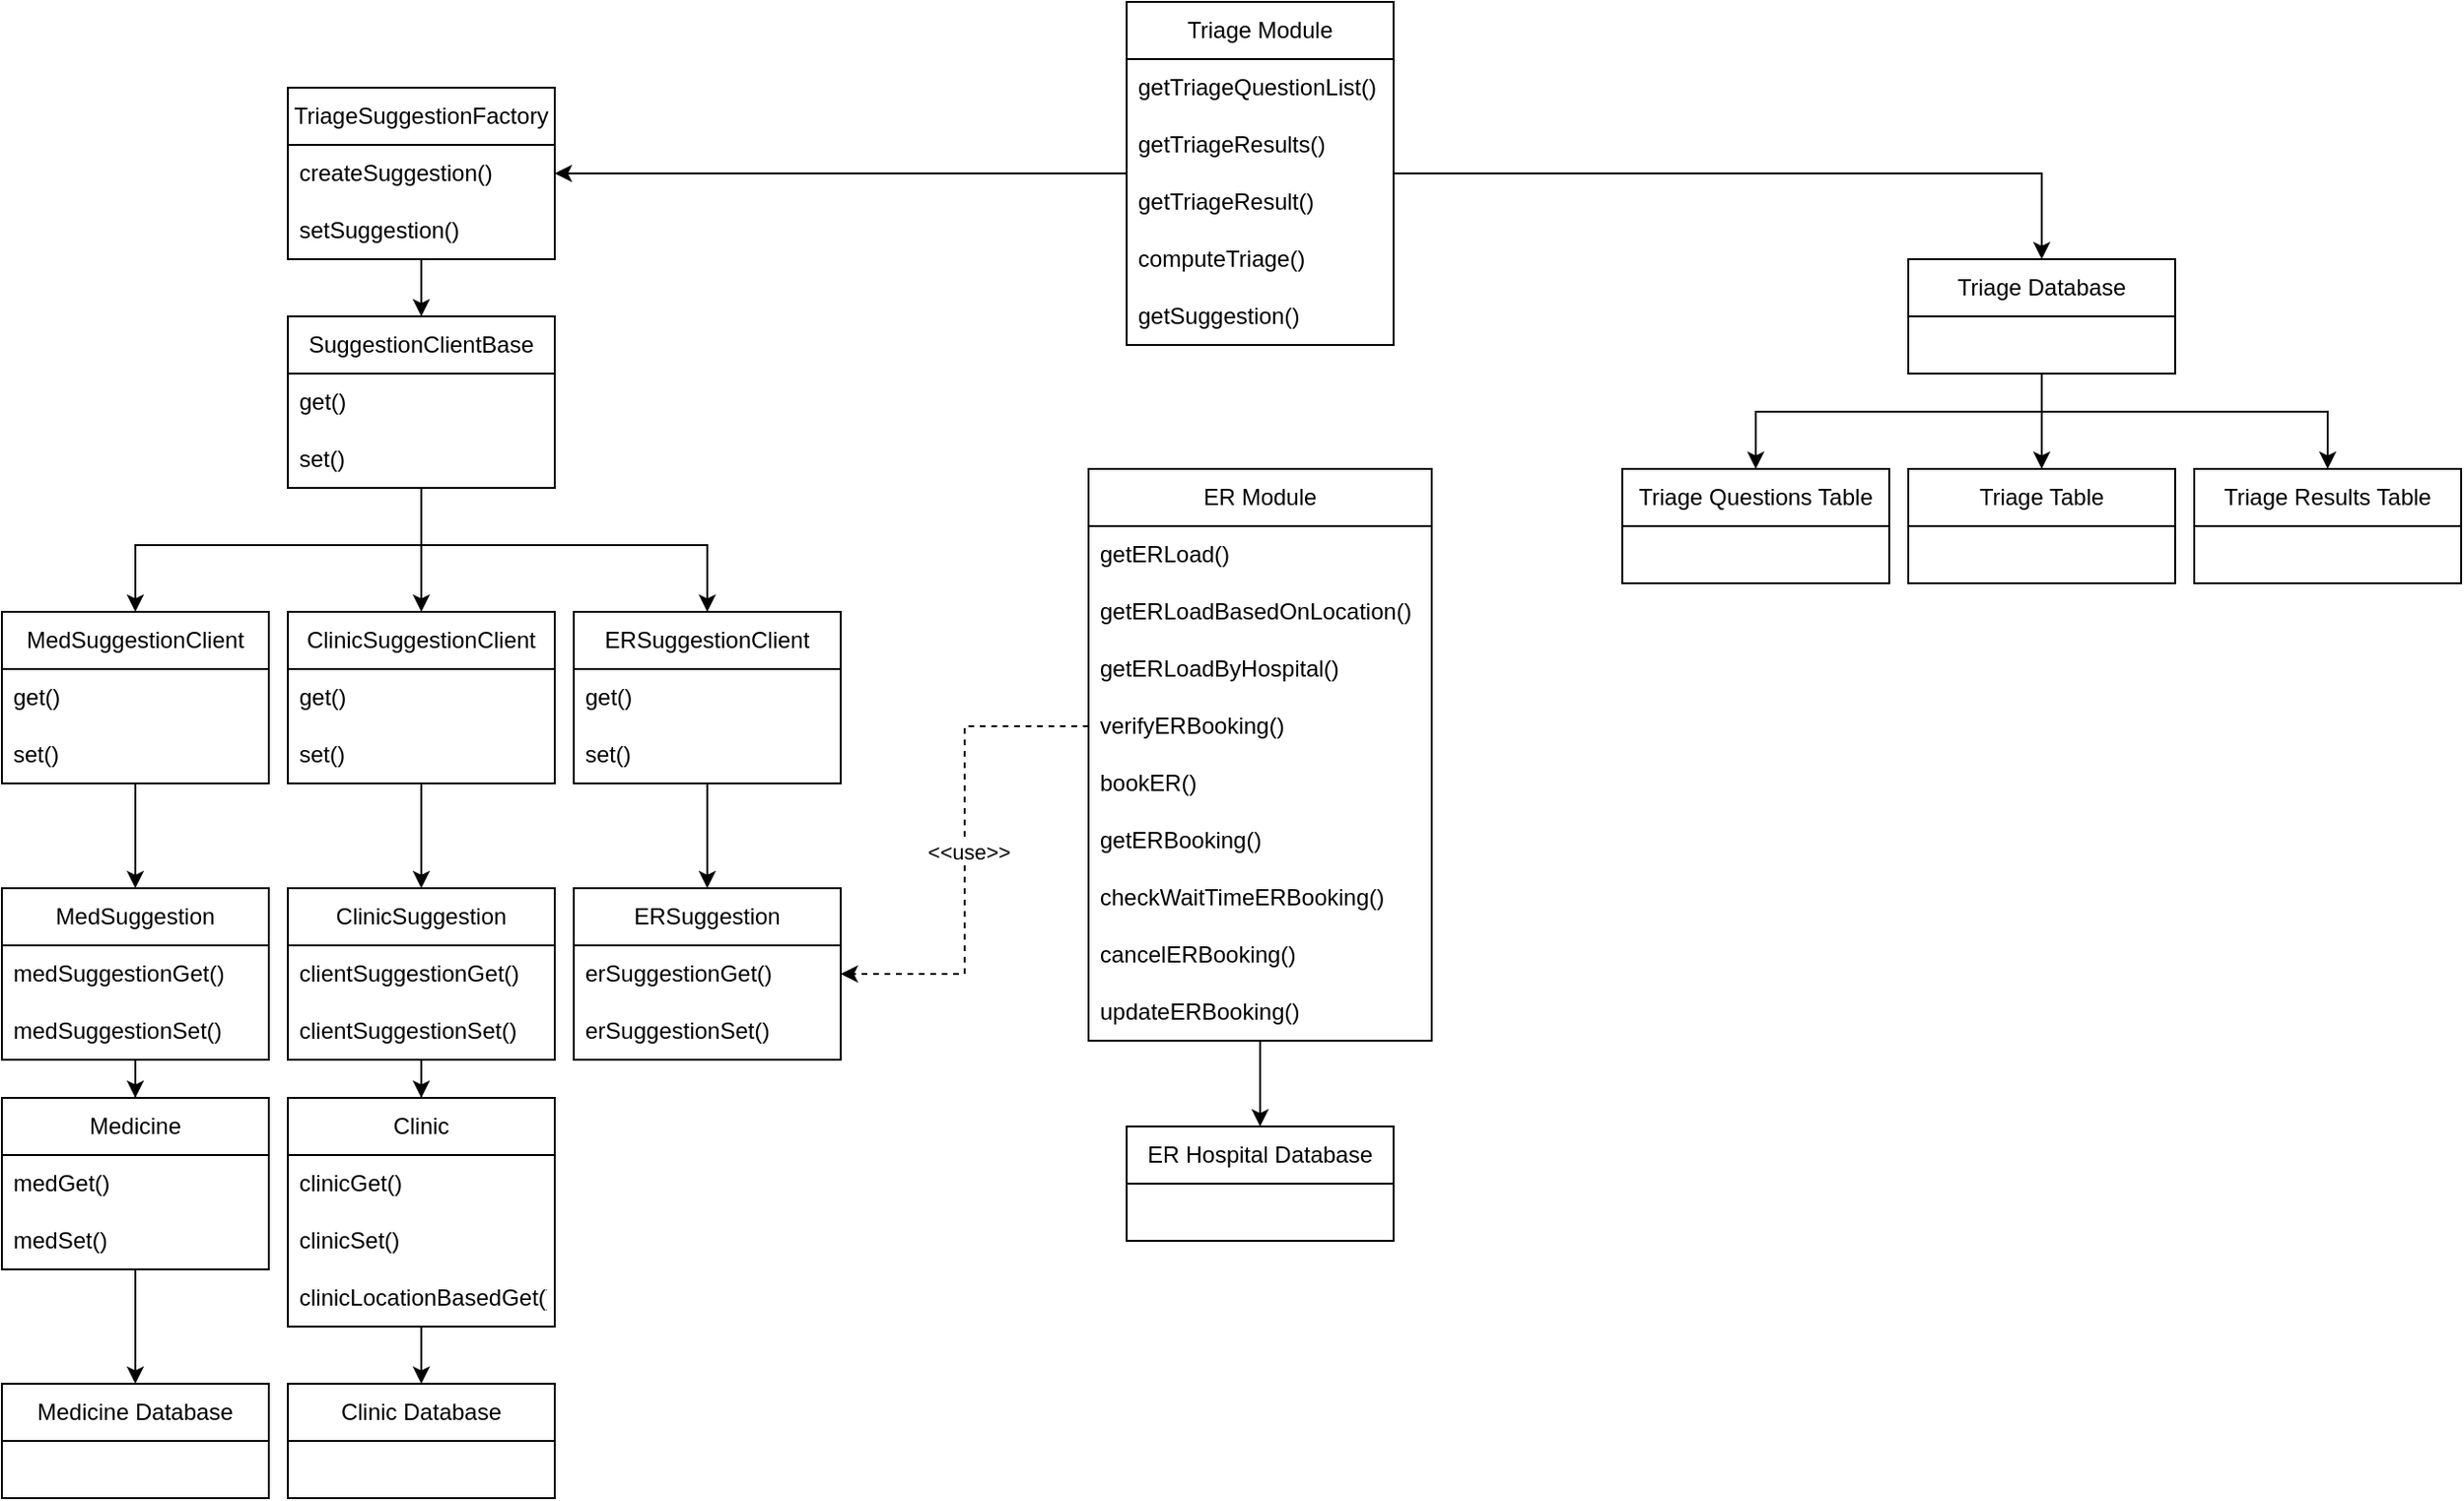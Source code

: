 <mxfile version="22.1.9" type="github">
  <diagram name="Page-1" id="mr20K2kkPDl44Yf7BdQM">
    <mxGraphModel dx="2864" dy="929" grid="1" gridSize="10" guides="1" tooltips="1" connect="1" arrows="1" fold="1" page="1" pageScale="1" pageWidth="1100" pageHeight="850" math="0" shadow="0">
      <root>
        <mxCell id="0" />
        <mxCell id="1" parent="0" />
        <mxCell id="tCrsG_ChpYDCdML7QsKq-96" style="edgeStyle=orthogonalEdgeStyle;rounded=0;orthogonalLoop=1;jettySize=auto;html=1;entryX=0.5;entryY=0;entryDx=0;entryDy=0;" edge="1" parent="1" source="tCrsG_ChpYDCdML7QsKq-1" target="tCrsG_ChpYDCdML7QsKq-75">
          <mxGeometry relative="1" as="geometry" />
        </mxCell>
        <mxCell id="tCrsG_ChpYDCdML7QsKq-97" style="edgeStyle=orthogonalEdgeStyle;rounded=0;orthogonalLoop=1;jettySize=auto;html=1;entryX=1;entryY=0.5;entryDx=0;entryDy=0;" edge="1" parent="1" source="tCrsG_ChpYDCdML7QsKq-1" target="tCrsG_ChpYDCdML7QsKq-8">
          <mxGeometry relative="1" as="geometry" />
        </mxCell>
        <mxCell id="tCrsG_ChpYDCdML7QsKq-1" value="Triage Module" style="swimlane;fontStyle=0;childLayout=stackLayout;horizontal=1;startSize=30;horizontalStack=0;resizeParent=1;resizeParentMax=0;resizeLast=0;collapsible=1;marginBottom=0;whiteSpace=wrap;html=1;" vertex="1" parent="1">
          <mxGeometry x="240" y="535" width="140" height="180" as="geometry">
            <mxRectangle x="340" y="170" width="120" height="30" as="alternateBounds" />
          </mxGeometry>
        </mxCell>
        <mxCell id="tCrsG_ChpYDCdML7QsKq-2" value="getTriageQuestionList()" style="text;strokeColor=none;fillColor=none;align=left;verticalAlign=middle;spacingLeft=4;spacingRight=4;overflow=hidden;points=[[0,0.5],[1,0.5]];portConstraint=eastwest;rotatable=0;whiteSpace=wrap;html=1;" vertex="1" parent="tCrsG_ChpYDCdML7QsKq-1">
          <mxGeometry y="30" width="140" height="30" as="geometry" />
        </mxCell>
        <mxCell id="tCrsG_ChpYDCdML7QsKq-3" value="&lt;div&gt;getTriageResults()&lt;/div&gt;" style="text;strokeColor=none;fillColor=none;align=left;verticalAlign=middle;spacingLeft=4;spacingRight=4;overflow=hidden;points=[[0,0.5],[1,0.5]];portConstraint=eastwest;rotatable=0;whiteSpace=wrap;html=1;" vertex="1" parent="tCrsG_ChpYDCdML7QsKq-1">
          <mxGeometry y="60" width="140" height="30" as="geometry" />
        </mxCell>
        <mxCell id="tCrsG_ChpYDCdML7QsKq-4" value="getTriageResult()" style="text;strokeColor=none;fillColor=none;align=left;verticalAlign=middle;spacingLeft=4;spacingRight=4;overflow=hidden;points=[[0,0.5],[1,0.5]];portConstraint=eastwest;rotatable=0;whiteSpace=wrap;html=1;" vertex="1" parent="tCrsG_ChpYDCdML7QsKq-1">
          <mxGeometry y="90" width="140" height="30" as="geometry" />
        </mxCell>
        <mxCell id="tCrsG_ChpYDCdML7QsKq-5" value="computeTriage()" style="text;strokeColor=none;fillColor=none;align=left;verticalAlign=middle;spacingLeft=4;spacingRight=4;overflow=hidden;points=[[0,0.5],[1,0.5]];portConstraint=eastwest;rotatable=0;whiteSpace=wrap;html=1;" vertex="1" parent="tCrsG_ChpYDCdML7QsKq-1">
          <mxGeometry y="120" width="140" height="30" as="geometry" />
        </mxCell>
        <mxCell id="tCrsG_ChpYDCdML7QsKq-6" value="getSuggestion()" style="text;strokeColor=none;fillColor=none;align=left;verticalAlign=middle;spacingLeft=4;spacingRight=4;overflow=hidden;points=[[0,0.5],[1,0.5]];portConstraint=eastwest;rotatable=0;whiteSpace=wrap;html=1;" vertex="1" parent="tCrsG_ChpYDCdML7QsKq-1">
          <mxGeometry y="150" width="140" height="30" as="geometry" />
        </mxCell>
        <mxCell id="tCrsG_ChpYDCdML7QsKq-42" style="edgeStyle=orthogonalEdgeStyle;rounded=0;orthogonalLoop=1;jettySize=auto;html=1;entryX=0.5;entryY=0;entryDx=0;entryDy=0;" edge="1" parent="1" source="tCrsG_ChpYDCdML7QsKq-7" target="tCrsG_ChpYDCdML7QsKq-27">
          <mxGeometry relative="1" as="geometry" />
        </mxCell>
        <mxCell id="tCrsG_ChpYDCdML7QsKq-7" value="TriageSuggestionFactory" style="swimlane;fontStyle=0;childLayout=stackLayout;horizontal=1;startSize=30;horizontalStack=0;resizeParent=1;resizeParentMax=0;resizeLast=0;collapsible=1;marginBottom=0;whiteSpace=wrap;html=1;" vertex="1" parent="1">
          <mxGeometry x="-200" y="580" width="140" height="90" as="geometry" />
        </mxCell>
        <mxCell id="tCrsG_ChpYDCdML7QsKq-8" value="createSuggestion()" style="text;strokeColor=none;fillColor=none;align=left;verticalAlign=middle;spacingLeft=4;spacingRight=4;overflow=hidden;points=[[0,0.5],[1,0.5]];portConstraint=eastwest;rotatable=0;whiteSpace=wrap;html=1;" vertex="1" parent="tCrsG_ChpYDCdML7QsKq-7">
          <mxGeometry y="30" width="140" height="30" as="geometry" />
        </mxCell>
        <mxCell id="tCrsG_ChpYDCdML7QsKq-10" value="setSuggestion()" style="text;strokeColor=none;fillColor=none;align=left;verticalAlign=middle;spacingLeft=4;spacingRight=4;overflow=hidden;points=[[0,0.5],[1,0.5]];portConstraint=eastwest;rotatable=0;whiteSpace=wrap;html=1;" vertex="1" parent="tCrsG_ChpYDCdML7QsKq-7">
          <mxGeometry y="60" width="140" height="30" as="geometry" />
        </mxCell>
        <mxCell id="tCrsG_ChpYDCdML7QsKq-39" style="edgeStyle=orthogonalEdgeStyle;rounded=0;orthogonalLoop=1;jettySize=auto;html=1;entryX=0.5;entryY=0;entryDx=0;entryDy=0;" edge="1" parent="1" source="tCrsG_ChpYDCdML7QsKq-15" target="tCrsG_ChpYDCdML7QsKq-30">
          <mxGeometry relative="1" as="geometry" />
        </mxCell>
        <mxCell id="tCrsG_ChpYDCdML7QsKq-15" value="MedSuggestionClient" style="swimlane;fontStyle=0;childLayout=stackLayout;horizontal=1;startSize=30;horizontalStack=0;resizeParent=1;resizeParentMax=0;resizeLast=0;collapsible=1;marginBottom=0;whiteSpace=wrap;html=1;" vertex="1" parent="1">
          <mxGeometry x="-350" y="855" width="140" height="90" as="geometry" />
        </mxCell>
        <mxCell id="tCrsG_ChpYDCdML7QsKq-16" value="get()" style="text;strokeColor=none;fillColor=none;align=left;verticalAlign=middle;spacingLeft=4;spacingRight=4;overflow=hidden;points=[[0,0.5],[1,0.5]];portConstraint=eastwest;rotatable=0;whiteSpace=wrap;html=1;" vertex="1" parent="tCrsG_ChpYDCdML7QsKq-15">
          <mxGeometry y="30" width="140" height="30" as="geometry" />
        </mxCell>
        <mxCell id="tCrsG_ChpYDCdML7QsKq-17" value="set()" style="text;strokeColor=none;fillColor=none;align=left;verticalAlign=middle;spacingLeft=4;spacingRight=4;overflow=hidden;points=[[0,0.5],[1,0.5]];portConstraint=eastwest;rotatable=0;whiteSpace=wrap;html=1;" vertex="1" parent="tCrsG_ChpYDCdML7QsKq-15">
          <mxGeometry y="60" width="140" height="30" as="geometry" />
        </mxCell>
        <mxCell id="tCrsG_ChpYDCdML7QsKq-40" style="edgeStyle=orthogonalEdgeStyle;rounded=0;orthogonalLoop=1;jettySize=auto;html=1;" edge="1" parent="1" source="tCrsG_ChpYDCdML7QsKq-19" target="tCrsG_ChpYDCdML7QsKq-33">
          <mxGeometry relative="1" as="geometry" />
        </mxCell>
        <mxCell id="tCrsG_ChpYDCdML7QsKq-19" value="ClinicSuggestionClient" style="swimlane;fontStyle=0;childLayout=stackLayout;horizontal=1;startSize=30;horizontalStack=0;resizeParent=1;resizeParentMax=0;resizeLast=0;collapsible=1;marginBottom=0;whiteSpace=wrap;html=1;" vertex="1" parent="1">
          <mxGeometry x="-200" y="855" width="140" height="90" as="geometry" />
        </mxCell>
        <mxCell id="tCrsG_ChpYDCdML7QsKq-20" value="get()" style="text;strokeColor=none;fillColor=none;align=left;verticalAlign=middle;spacingLeft=4;spacingRight=4;overflow=hidden;points=[[0,0.5],[1,0.5]];portConstraint=eastwest;rotatable=0;whiteSpace=wrap;html=1;" vertex="1" parent="tCrsG_ChpYDCdML7QsKq-19">
          <mxGeometry y="30" width="140" height="30" as="geometry" />
        </mxCell>
        <mxCell id="tCrsG_ChpYDCdML7QsKq-21" value="set()" style="text;strokeColor=none;fillColor=none;align=left;verticalAlign=middle;spacingLeft=4;spacingRight=4;overflow=hidden;points=[[0,0.5],[1,0.5]];portConstraint=eastwest;rotatable=0;whiteSpace=wrap;html=1;" vertex="1" parent="tCrsG_ChpYDCdML7QsKq-19">
          <mxGeometry y="60" width="140" height="30" as="geometry" />
        </mxCell>
        <mxCell id="tCrsG_ChpYDCdML7QsKq-41" style="edgeStyle=orthogonalEdgeStyle;rounded=0;orthogonalLoop=1;jettySize=auto;html=1;" edge="1" parent="1" source="tCrsG_ChpYDCdML7QsKq-23" target="tCrsG_ChpYDCdML7QsKq-36">
          <mxGeometry relative="1" as="geometry" />
        </mxCell>
        <mxCell id="tCrsG_ChpYDCdML7QsKq-23" value="ERSuggestionClient" style="swimlane;fontStyle=0;childLayout=stackLayout;horizontal=1;startSize=30;horizontalStack=0;resizeParent=1;resizeParentMax=0;resizeLast=0;collapsible=1;marginBottom=0;whiteSpace=wrap;html=1;" vertex="1" parent="1">
          <mxGeometry x="-50" y="855" width="140" height="90" as="geometry" />
        </mxCell>
        <mxCell id="tCrsG_ChpYDCdML7QsKq-24" value="get()" style="text;strokeColor=none;fillColor=none;align=left;verticalAlign=middle;spacingLeft=4;spacingRight=4;overflow=hidden;points=[[0,0.5],[1,0.5]];portConstraint=eastwest;rotatable=0;whiteSpace=wrap;html=1;" vertex="1" parent="tCrsG_ChpYDCdML7QsKq-23">
          <mxGeometry y="30" width="140" height="30" as="geometry" />
        </mxCell>
        <mxCell id="tCrsG_ChpYDCdML7QsKq-25" value="set()" style="text;strokeColor=none;fillColor=none;align=left;verticalAlign=middle;spacingLeft=4;spacingRight=4;overflow=hidden;points=[[0,0.5],[1,0.5]];portConstraint=eastwest;rotatable=0;whiteSpace=wrap;html=1;" vertex="1" parent="tCrsG_ChpYDCdML7QsKq-23">
          <mxGeometry y="60" width="140" height="30" as="geometry" />
        </mxCell>
        <mxCell id="tCrsG_ChpYDCdML7QsKq-43" style="edgeStyle=orthogonalEdgeStyle;rounded=0;orthogonalLoop=1;jettySize=auto;html=1;entryX=0.5;entryY=0;entryDx=0;entryDy=0;" edge="1" parent="1" source="tCrsG_ChpYDCdML7QsKq-27" target="tCrsG_ChpYDCdML7QsKq-19">
          <mxGeometry relative="1" as="geometry" />
        </mxCell>
        <mxCell id="tCrsG_ChpYDCdML7QsKq-45" style="edgeStyle=orthogonalEdgeStyle;rounded=0;orthogonalLoop=1;jettySize=auto;html=1;" edge="1" parent="1" source="tCrsG_ChpYDCdML7QsKq-27" target="tCrsG_ChpYDCdML7QsKq-15">
          <mxGeometry relative="1" as="geometry">
            <Array as="points">
              <mxPoint x="-130" y="820" />
              <mxPoint x="-280" y="820" />
            </Array>
          </mxGeometry>
        </mxCell>
        <mxCell id="tCrsG_ChpYDCdML7QsKq-46" style="edgeStyle=orthogonalEdgeStyle;rounded=0;orthogonalLoop=1;jettySize=auto;html=1;" edge="1" parent="1" source="tCrsG_ChpYDCdML7QsKq-27" target="tCrsG_ChpYDCdML7QsKq-23">
          <mxGeometry relative="1" as="geometry">
            <Array as="points">
              <mxPoint x="-130" y="820" />
              <mxPoint x="20" y="820" />
            </Array>
          </mxGeometry>
        </mxCell>
        <mxCell id="tCrsG_ChpYDCdML7QsKq-27" value="SuggestionClientBase" style="swimlane;fontStyle=0;childLayout=stackLayout;horizontal=1;startSize=30;horizontalStack=0;resizeParent=1;resizeParentMax=0;resizeLast=0;collapsible=1;marginBottom=0;whiteSpace=wrap;html=1;" vertex="1" parent="1">
          <mxGeometry x="-200" y="700" width="140" height="90" as="geometry" />
        </mxCell>
        <mxCell id="tCrsG_ChpYDCdML7QsKq-28" value="get()" style="text;strokeColor=none;fillColor=none;align=left;verticalAlign=middle;spacingLeft=4;spacingRight=4;overflow=hidden;points=[[0,0.5],[1,0.5]];portConstraint=eastwest;rotatable=0;whiteSpace=wrap;html=1;" vertex="1" parent="tCrsG_ChpYDCdML7QsKq-27">
          <mxGeometry y="30" width="140" height="30" as="geometry" />
        </mxCell>
        <mxCell id="tCrsG_ChpYDCdML7QsKq-29" value="set()" style="text;strokeColor=none;fillColor=none;align=left;verticalAlign=middle;spacingLeft=4;spacingRight=4;overflow=hidden;points=[[0,0.5],[1,0.5]];portConstraint=eastwest;rotatable=0;whiteSpace=wrap;html=1;" vertex="1" parent="tCrsG_ChpYDCdML7QsKq-27">
          <mxGeometry y="60" width="140" height="30" as="geometry" />
        </mxCell>
        <mxCell id="tCrsG_ChpYDCdML7QsKq-87" style="edgeStyle=orthogonalEdgeStyle;rounded=0;orthogonalLoop=1;jettySize=auto;html=1;" edge="1" parent="1" source="tCrsG_ChpYDCdML7QsKq-30" target="tCrsG_ChpYDCdML7QsKq-47">
          <mxGeometry relative="1" as="geometry" />
        </mxCell>
        <mxCell id="tCrsG_ChpYDCdML7QsKq-30" value="MedSuggestion" style="swimlane;fontStyle=0;childLayout=stackLayout;horizontal=1;startSize=30;horizontalStack=0;resizeParent=1;resizeParentMax=0;resizeLast=0;collapsible=1;marginBottom=0;whiteSpace=wrap;html=1;" vertex="1" parent="1">
          <mxGeometry x="-350" y="1000" width="140" height="90" as="geometry" />
        </mxCell>
        <mxCell id="tCrsG_ChpYDCdML7QsKq-31" value="medSuggestionGet()" style="text;strokeColor=none;fillColor=none;align=left;verticalAlign=middle;spacingLeft=4;spacingRight=4;overflow=hidden;points=[[0,0.5],[1,0.5]];portConstraint=eastwest;rotatable=0;whiteSpace=wrap;html=1;" vertex="1" parent="tCrsG_ChpYDCdML7QsKq-30">
          <mxGeometry y="30" width="140" height="30" as="geometry" />
        </mxCell>
        <mxCell id="tCrsG_ChpYDCdML7QsKq-32" value="medSuggestionSet()" style="text;strokeColor=none;fillColor=none;align=left;verticalAlign=middle;spacingLeft=4;spacingRight=4;overflow=hidden;points=[[0,0.5],[1,0.5]];portConstraint=eastwest;rotatable=0;whiteSpace=wrap;html=1;" vertex="1" parent="tCrsG_ChpYDCdML7QsKq-30">
          <mxGeometry y="60" width="140" height="30" as="geometry" />
        </mxCell>
        <mxCell id="tCrsG_ChpYDCdML7QsKq-88" style="edgeStyle=orthogonalEdgeStyle;rounded=0;orthogonalLoop=1;jettySize=auto;html=1;entryX=0.5;entryY=0;entryDx=0;entryDy=0;" edge="1" parent="1" source="tCrsG_ChpYDCdML7QsKq-33" target="tCrsG_ChpYDCdML7QsKq-50">
          <mxGeometry relative="1" as="geometry" />
        </mxCell>
        <mxCell id="tCrsG_ChpYDCdML7QsKq-33" value="ClinicSuggestion" style="swimlane;fontStyle=0;childLayout=stackLayout;horizontal=1;startSize=30;horizontalStack=0;resizeParent=1;resizeParentMax=0;resizeLast=0;collapsible=1;marginBottom=0;whiteSpace=wrap;html=1;" vertex="1" parent="1">
          <mxGeometry x="-200" y="1000" width="140" height="90" as="geometry" />
        </mxCell>
        <mxCell id="tCrsG_ChpYDCdML7QsKq-34" value="clientSuggestionGet()" style="text;strokeColor=none;fillColor=none;align=left;verticalAlign=middle;spacingLeft=4;spacingRight=4;overflow=hidden;points=[[0,0.5],[1,0.5]];portConstraint=eastwest;rotatable=0;whiteSpace=wrap;html=1;" vertex="1" parent="tCrsG_ChpYDCdML7QsKq-33">
          <mxGeometry y="30" width="140" height="30" as="geometry" />
        </mxCell>
        <mxCell id="tCrsG_ChpYDCdML7QsKq-35" value="clientSuggestionSet()" style="text;strokeColor=none;fillColor=none;align=left;verticalAlign=middle;spacingLeft=4;spacingRight=4;overflow=hidden;points=[[0,0.5],[1,0.5]];portConstraint=eastwest;rotatable=0;whiteSpace=wrap;html=1;" vertex="1" parent="tCrsG_ChpYDCdML7QsKq-33">
          <mxGeometry y="60" width="140" height="30" as="geometry" />
        </mxCell>
        <mxCell id="tCrsG_ChpYDCdML7QsKq-36" value="ERSuggestion" style="swimlane;fontStyle=0;childLayout=stackLayout;horizontal=1;startSize=30;horizontalStack=0;resizeParent=1;resizeParentMax=0;resizeLast=0;collapsible=1;marginBottom=0;whiteSpace=wrap;html=1;" vertex="1" parent="1">
          <mxGeometry x="-50" y="1000" width="140" height="90" as="geometry" />
        </mxCell>
        <mxCell id="tCrsG_ChpYDCdML7QsKq-37" value="erSuggestionGet()" style="text;strokeColor=none;fillColor=none;align=left;verticalAlign=middle;spacingLeft=4;spacingRight=4;overflow=hidden;points=[[0,0.5],[1,0.5]];portConstraint=eastwest;rotatable=0;whiteSpace=wrap;html=1;" vertex="1" parent="tCrsG_ChpYDCdML7QsKq-36">
          <mxGeometry y="30" width="140" height="30" as="geometry" />
        </mxCell>
        <mxCell id="tCrsG_ChpYDCdML7QsKq-38" value="erSuggestionSet()" style="text;strokeColor=none;fillColor=none;align=left;verticalAlign=middle;spacingLeft=4;spacingRight=4;overflow=hidden;points=[[0,0.5],[1,0.5]];portConstraint=eastwest;rotatable=0;whiteSpace=wrap;html=1;" vertex="1" parent="tCrsG_ChpYDCdML7QsKq-36">
          <mxGeometry y="60" width="140" height="30" as="geometry" />
        </mxCell>
        <mxCell id="tCrsG_ChpYDCdML7QsKq-89" style="edgeStyle=orthogonalEdgeStyle;rounded=0;orthogonalLoop=1;jettySize=auto;html=1;entryX=0.5;entryY=0;entryDx=0;entryDy=0;" edge="1" parent="1" source="tCrsG_ChpYDCdML7QsKq-47" target="tCrsG_ChpYDCdML7QsKq-67">
          <mxGeometry relative="1" as="geometry" />
        </mxCell>
        <mxCell id="tCrsG_ChpYDCdML7QsKq-47" value="Medicine" style="swimlane;fontStyle=0;childLayout=stackLayout;horizontal=1;startSize=30;horizontalStack=0;resizeParent=1;resizeParentMax=0;resizeLast=0;collapsible=1;marginBottom=0;whiteSpace=wrap;html=1;" vertex="1" parent="1">
          <mxGeometry x="-350" y="1110" width="140" height="90" as="geometry" />
        </mxCell>
        <mxCell id="tCrsG_ChpYDCdML7QsKq-48" value="medGet()" style="text;strokeColor=none;fillColor=none;align=left;verticalAlign=middle;spacingLeft=4;spacingRight=4;overflow=hidden;points=[[0,0.5],[1,0.5]];portConstraint=eastwest;rotatable=0;whiteSpace=wrap;html=1;" vertex="1" parent="tCrsG_ChpYDCdML7QsKq-47">
          <mxGeometry y="30" width="140" height="30" as="geometry" />
        </mxCell>
        <mxCell id="tCrsG_ChpYDCdML7QsKq-49" value="medSet()" style="text;strokeColor=none;fillColor=none;align=left;verticalAlign=middle;spacingLeft=4;spacingRight=4;overflow=hidden;points=[[0,0.5],[1,0.5]];portConstraint=eastwest;rotatable=0;whiteSpace=wrap;html=1;" vertex="1" parent="tCrsG_ChpYDCdML7QsKq-47">
          <mxGeometry y="60" width="140" height="30" as="geometry" />
        </mxCell>
        <mxCell id="tCrsG_ChpYDCdML7QsKq-90" style="edgeStyle=orthogonalEdgeStyle;rounded=0;orthogonalLoop=1;jettySize=auto;html=1;entryX=0.5;entryY=0;entryDx=0;entryDy=0;" edge="1" parent="1" source="tCrsG_ChpYDCdML7QsKq-50" target="tCrsG_ChpYDCdML7QsKq-71">
          <mxGeometry relative="1" as="geometry" />
        </mxCell>
        <mxCell id="tCrsG_ChpYDCdML7QsKq-50" value="Clinic" style="swimlane;fontStyle=0;childLayout=stackLayout;horizontal=1;startSize=30;horizontalStack=0;resizeParent=1;resizeParentMax=0;resizeLast=0;collapsible=1;marginBottom=0;whiteSpace=wrap;html=1;" vertex="1" parent="1">
          <mxGeometry x="-200" y="1110" width="140" height="120" as="geometry" />
        </mxCell>
        <mxCell id="tCrsG_ChpYDCdML7QsKq-51" value="clinicGet()" style="text;strokeColor=none;fillColor=none;align=left;verticalAlign=middle;spacingLeft=4;spacingRight=4;overflow=hidden;points=[[0,0.5],[1,0.5]];portConstraint=eastwest;rotatable=0;whiteSpace=wrap;html=1;" vertex="1" parent="tCrsG_ChpYDCdML7QsKq-50">
          <mxGeometry y="30" width="140" height="30" as="geometry" />
        </mxCell>
        <mxCell id="tCrsG_ChpYDCdML7QsKq-52" value="clinicSet()" style="text;strokeColor=none;fillColor=none;align=left;verticalAlign=middle;spacingLeft=4;spacingRight=4;overflow=hidden;points=[[0,0.5],[1,0.5]];portConstraint=eastwest;rotatable=0;whiteSpace=wrap;html=1;" vertex="1" parent="tCrsG_ChpYDCdML7QsKq-50">
          <mxGeometry y="60" width="140" height="30" as="geometry" />
        </mxCell>
        <mxCell id="tCrsG_ChpYDCdML7QsKq-53" value="clinicLocationBasedGet()" style="text;strokeColor=none;fillColor=none;align=left;verticalAlign=middle;spacingLeft=4;spacingRight=4;overflow=hidden;points=[[0,0.5],[1,0.5]];portConstraint=eastwest;rotatable=0;whiteSpace=wrap;html=1;" vertex="1" parent="tCrsG_ChpYDCdML7QsKq-50">
          <mxGeometry y="90" width="140" height="30" as="geometry" />
        </mxCell>
        <mxCell id="tCrsG_ChpYDCdML7QsKq-95" style="edgeStyle=orthogonalEdgeStyle;rounded=0;orthogonalLoop=1;jettySize=auto;html=1;entryX=0.5;entryY=0;entryDx=0;entryDy=0;" edge="1" parent="1" source="tCrsG_ChpYDCdML7QsKq-57" target="tCrsG_ChpYDCdML7QsKq-73">
          <mxGeometry relative="1" as="geometry" />
        </mxCell>
        <mxCell id="tCrsG_ChpYDCdML7QsKq-57" value="ER Module" style="swimlane;fontStyle=0;childLayout=stackLayout;horizontal=1;startSize=30;horizontalStack=0;resizeParent=1;resizeParentMax=0;resizeLast=0;collapsible=1;marginBottom=0;whiteSpace=wrap;html=1;" vertex="1" parent="1">
          <mxGeometry x="220" y="780" width="180" height="300" as="geometry">
            <mxRectangle x="340" y="170" width="120" height="30" as="alternateBounds" />
          </mxGeometry>
        </mxCell>
        <mxCell id="tCrsG_ChpYDCdML7QsKq-58" value="getERLoad()" style="text;strokeColor=none;fillColor=none;align=left;verticalAlign=middle;spacingLeft=4;spacingRight=4;overflow=hidden;points=[[0,0.5],[1,0.5]];portConstraint=eastwest;rotatable=0;whiteSpace=wrap;html=1;" vertex="1" parent="tCrsG_ChpYDCdML7QsKq-57">
          <mxGeometry y="30" width="180" height="30" as="geometry" />
        </mxCell>
        <mxCell id="tCrsG_ChpYDCdML7QsKq-59" value="getERLoadBasedOnLocation()" style="text;strokeColor=none;fillColor=none;align=left;verticalAlign=middle;spacingLeft=4;spacingRight=4;overflow=hidden;points=[[0,0.5],[1,0.5]];portConstraint=eastwest;rotatable=0;whiteSpace=wrap;html=1;" vertex="1" parent="tCrsG_ChpYDCdML7QsKq-57">
          <mxGeometry y="60" width="180" height="30" as="geometry" />
        </mxCell>
        <mxCell id="tCrsG_ChpYDCdML7QsKq-61" value="getERLoadByHospital()" style="text;strokeColor=none;fillColor=none;align=left;verticalAlign=middle;spacingLeft=4;spacingRight=4;overflow=hidden;points=[[0,0.5],[1,0.5]];portConstraint=eastwest;rotatable=0;whiteSpace=wrap;html=1;" vertex="1" parent="tCrsG_ChpYDCdML7QsKq-57">
          <mxGeometry y="90" width="180" height="30" as="geometry" />
        </mxCell>
        <mxCell id="tCrsG_ChpYDCdML7QsKq-62" value="verifyERBooking()" style="text;strokeColor=none;fillColor=none;align=left;verticalAlign=middle;spacingLeft=4;spacingRight=4;overflow=hidden;points=[[0,0.5],[1,0.5]];portConstraint=eastwest;rotatable=0;whiteSpace=wrap;html=1;" vertex="1" parent="tCrsG_ChpYDCdML7QsKq-57">
          <mxGeometry y="120" width="180" height="30" as="geometry" />
        </mxCell>
        <mxCell id="tCrsG_ChpYDCdML7QsKq-64" value="bookER()" style="text;strokeColor=none;fillColor=none;align=left;verticalAlign=middle;spacingLeft=4;spacingRight=4;overflow=hidden;points=[[0,0.5],[1,0.5]];portConstraint=eastwest;rotatable=0;whiteSpace=wrap;html=1;" vertex="1" parent="tCrsG_ChpYDCdML7QsKq-57">
          <mxGeometry y="150" width="180" height="30" as="geometry" />
        </mxCell>
        <mxCell id="tCrsG_ChpYDCdML7QsKq-65" value="&lt;div&gt;getERBooking()&lt;/div&gt;" style="text;strokeColor=none;fillColor=none;align=left;verticalAlign=middle;spacingLeft=4;spacingRight=4;overflow=hidden;points=[[0,0.5],[1,0.5]];portConstraint=eastwest;rotatable=0;whiteSpace=wrap;html=1;" vertex="1" parent="tCrsG_ChpYDCdML7QsKq-57">
          <mxGeometry y="180" width="180" height="30" as="geometry" />
        </mxCell>
        <mxCell id="tCrsG_ChpYDCdML7QsKq-66" value="checkWaitTimeERBooking()" style="text;strokeColor=none;fillColor=none;align=left;verticalAlign=middle;spacingLeft=4;spacingRight=4;overflow=hidden;points=[[0,0.5],[1,0.5]];portConstraint=eastwest;rotatable=0;whiteSpace=wrap;html=1;" vertex="1" parent="tCrsG_ChpYDCdML7QsKq-57">
          <mxGeometry y="210" width="180" height="30" as="geometry" />
        </mxCell>
        <mxCell id="tCrsG_ChpYDCdML7QsKq-91" value="&lt;div&gt;cancelERBooking()&lt;/div&gt;" style="text;strokeColor=none;fillColor=none;align=left;verticalAlign=middle;spacingLeft=4;spacingRight=4;overflow=hidden;points=[[0,0.5],[1,0.5]];portConstraint=eastwest;rotatable=0;whiteSpace=wrap;html=1;" vertex="1" parent="tCrsG_ChpYDCdML7QsKq-57">
          <mxGeometry y="240" width="180" height="30" as="geometry" />
        </mxCell>
        <mxCell id="tCrsG_ChpYDCdML7QsKq-92" value="updateERBooking()" style="text;strokeColor=none;fillColor=none;align=left;verticalAlign=middle;spacingLeft=4;spacingRight=4;overflow=hidden;points=[[0,0.5],[1,0.5]];portConstraint=eastwest;rotatable=0;whiteSpace=wrap;html=1;" vertex="1" parent="tCrsG_ChpYDCdML7QsKq-57">
          <mxGeometry y="270" width="180" height="30" as="geometry" />
        </mxCell>
        <mxCell id="tCrsG_ChpYDCdML7QsKq-67" value="Medicine Database" style="swimlane;fontStyle=0;childLayout=stackLayout;horizontal=1;startSize=30;horizontalStack=0;resizeParent=1;resizeParentMax=0;resizeLast=0;collapsible=1;marginBottom=0;whiteSpace=wrap;html=1;" vertex="1" parent="1">
          <mxGeometry x="-350" y="1260" width="140" height="60" as="geometry" />
        </mxCell>
        <mxCell id="tCrsG_ChpYDCdML7QsKq-70" value="&amp;nbsp;" style="text;strokeColor=none;fillColor=none;align=left;verticalAlign=middle;spacingLeft=4;spacingRight=4;overflow=hidden;points=[[0,0.5],[1,0.5]];portConstraint=eastwest;rotatable=0;whiteSpace=wrap;html=1;" vertex="1" parent="tCrsG_ChpYDCdML7QsKq-67">
          <mxGeometry y="30" width="140" height="30" as="geometry" />
        </mxCell>
        <mxCell id="tCrsG_ChpYDCdML7QsKq-71" value="Clinic Database" style="swimlane;fontStyle=0;childLayout=stackLayout;horizontal=1;startSize=30;horizontalStack=0;resizeParent=1;resizeParentMax=0;resizeLast=0;collapsible=1;marginBottom=0;whiteSpace=wrap;html=1;" vertex="1" parent="1">
          <mxGeometry x="-200" y="1260" width="140" height="60" as="geometry" />
        </mxCell>
        <mxCell id="tCrsG_ChpYDCdML7QsKq-72" value="&amp;nbsp;" style="text;strokeColor=none;fillColor=none;align=left;verticalAlign=middle;spacingLeft=4;spacingRight=4;overflow=hidden;points=[[0,0.5],[1,0.5]];portConstraint=eastwest;rotatable=0;whiteSpace=wrap;html=1;" vertex="1" parent="tCrsG_ChpYDCdML7QsKq-71">
          <mxGeometry y="30" width="140" height="30" as="geometry" />
        </mxCell>
        <mxCell id="tCrsG_ChpYDCdML7QsKq-73" value="ER Hospital Database" style="swimlane;fontStyle=0;childLayout=stackLayout;horizontal=1;startSize=30;horizontalStack=0;resizeParent=1;resizeParentMax=0;resizeLast=0;collapsible=1;marginBottom=0;whiteSpace=wrap;html=1;" vertex="1" parent="1">
          <mxGeometry x="240" y="1125" width="140" height="60" as="geometry" />
        </mxCell>
        <mxCell id="tCrsG_ChpYDCdML7QsKq-74" value="&amp;nbsp;" style="text;strokeColor=none;fillColor=none;align=left;verticalAlign=middle;spacingLeft=4;spacingRight=4;overflow=hidden;points=[[0,0.5],[1,0.5]];portConstraint=eastwest;rotatable=0;whiteSpace=wrap;html=1;" vertex="1" parent="tCrsG_ChpYDCdML7QsKq-73">
          <mxGeometry y="30" width="140" height="30" as="geometry" />
        </mxCell>
        <mxCell id="tCrsG_ChpYDCdML7QsKq-83" style="edgeStyle=orthogonalEdgeStyle;rounded=0;orthogonalLoop=1;jettySize=auto;html=1;entryX=0.5;entryY=0;entryDx=0;entryDy=0;" edge="1" parent="1" source="tCrsG_ChpYDCdML7QsKq-75" target="tCrsG_ChpYDCdML7QsKq-79">
          <mxGeometry relative="1" as="geometry" />
        </mxCell>
        <mxCell id="tCrsG_ChpYDCdML7QsKq-85" style="edgeStyle=orthogonalEdgeStyle;rounded=0;orthogonalLoop=1;jettySize=auto;html=1;" edge="1" parent="1" source="tCrsG_ChpYDCdML7QsKq-75" target="tCrsG_ChpYDCdML7QsKq-77">
          <mxGeometry relative="1" as="geometry">
            <Array as="points">
              <mxPoint x="720" y="750" />
              <mxPoint x="570" y="750" />
            </Array>
          </mxGeometry>
        </mxCell>
        <mxCell id="tCrsG_ChpYDCdML7QsKq-86" style="edgeStyle=orthogonalEdgeStyle;rounded=0;orthogonalLoop=1;jettySize=auto;html=1;entryX=0.5;entryY=0;entryDx=0;entryDy=0;" edge="1" parent="1" source="tCrsG_ChpYDCdML7QsKq-75" target="tCrsG_ChpYDCdML7QsKq-81">
          <mxGeometry relative="1" as="geometry">
            <Array as="points">
              <mxPoint x="720" y="750" />
              <mxPoint x="870" y="750" />
            </Array>
          </mxGeometry>
        </mxCell>
        <mxCell id="tCrsG_ChpYDCdML7QsKq-75" value="Triage Database" style="swimlane;fontStyle=0;childLayout=stackLayout;horizontal=1;startSize=30;horizontalStack=0;resizeParent=1;resizeParentMax=0;resizeLast=0;collapsible=1;marginBottom=0;whiteSpace=wrap;html=1;" vertex="1" parent="1">
          <mxGeometry x="650" y="670" width="140" height="60" as="geometry" />
        </mxCell>
        <mxCell id="tCrsG_ChpYDCdML7QsKq-76" value="&amp;nbsp;" style="text;strokeColor=none;fillColor=none;align=left;verticalAlign=middle;spacingLeft=4;spacingRight=4;overflow=hidden;points=[[0,0.5],[1,0.5]];portConstraint=eastwest;rotatable=0;whiteSpace=wrap;html=1;" vertex="1" parent="tCrsG_ChpYDCdML7QsKq-75">
          <mxGeometry y="30" width="140" height="30" as="geometry" />
        </mxCell>
        <mxCell id="tCrsG_ChpYDCdML7QsKq-77" value="Triage Questions Table" style="swimlane;fontStyle=0;childLayout=stackLayout;horizontal=1;startSize=30;horizontalStack=0;resizeParent=1;resizeParentMax=0;resizeLast=0;collapsible=1;marginBottom=0;whiteSpace=wrap;html=1;" vertex="1" parent="1">
          <mxGeometry x="500" y="780" width="140" height="60" as="geometry" />
        </mxCell>
        <mxCell id="tCrsG_ChpYDCdML7QsKq-78" value="&amp;nbsp;" style="text;strokeColor=none;fillColor=none;align=left;verticalAlign=middle;spacingLeft=4;spacingRight=4;overflow=hidden;points=[[0,0.5],[1,0.5]];portConstraint=eastwest;rotatable=0;whiteSpace=wrap;html=1;" vertex="1" parent="tCrsG_ChpYDCdML7QsKq-77">
          <mxGeometry y="30" width="140" height="30" as="geometry" />
        </mxCell>
        <mxCell id="tCrsG_ChpYDCdML7QsKq-79" value="Triage Table" style="swimlane;fontStyle=0;childLayout=stackLayout;horizontal=1;startSize=30;horizontalStack=0;resizeParent=1;resizeParentMax=0;resizeLast=0;collapsible=1;marginBottom=0;whiteSpace=wrap;html=1;" vertex="1" parent="1">
          <mxGeometry x="650" y="780" width="140" height="60" as="geometry" />
        </mxCell>
        <mxCell id="tCrsG_ChpYDCdML7QsKq-80" value="&amp;nbsp;" style="text;strokeColor=none;fillColor=none;align=left;verticalAlign=middle;spacingLeft=4;spacingRight=4;overflow=hidden;points=[[0,0.5],[1,0.5]];portConstraint=eastwest;rotatable=0;whiteSpace=wrap;html=1;" vertex="1" parent="tCrsG_ChpYDCdML7QsKq-79">
          <mxGeometry y="30" width="140" height="30" as="geometry" />
        </mxCell>
        <mxCell id="tCrsG_ChpYDCdML7QsKq-81" value="Triage Results Table" style="swimlane;fontStyle=0;childLayout=stackLayout;horizontal=1;startSize=30;horizontalStack=0;resizeParent=1;resizeParentMax=0;resizeLast=0;collapsible=1;marginBottom=0;whiteSpace=wrap;html=1;" vertex="1" parent="1">
          <mxGeometry x="800" y="780" width="140" height="60" as="geometry" />
        </mxCell>
        <mxCell id="tCrsG_ChpYDCdML7QsKq-82" value="&amp;nbsp;" style="text;strokeColor=none;fillColor=none;align=left;verticalAlign=middle;spacingLeft=4;spacingRight=4;overflow=hidden;points=[[0,0.5],[1,0.5]];portConstraint=eastwest;rotatable=0;whiteSpace=wrap;html=1;" vertex="1" parent="tCrsG_ChpYDCdML7QsKq-81">
          <mxGeometry y="30" width="140" height="30" as="geometry" />
        </mxCell>
        <mxCell id="tCrsG_ChpYDCdML7QsKq-93" style="edgeStyle=orthogonalEdgeStyle;rounded=0;orthogonalLoop=1;jettySize=auto;html=1;exitX=0;exitY=0.5;exitDx=0;exitDy=0;entryX=1;entryY=0.5;entryDx=0;entryDy=0;dashed=1;" edge="1" parent="1" source="tCrsG_ChpYDCdML7QsKq-62" target="tCrsG_ChpYDCdML7QsKq-37">
          <mxGeometry relative="1" as="geometry" />
        </mxCell>
        <mxCell id="tCrsG_ChpYDCdML7QsKq-94" value="&amp;lt;&amp;lt;use&amp;gt;&amp;gt;" style="edgeLabel;html=1;align=center;verticalAlign=middle;resizable=0;points=[];" vertex="1" connectable="0" parent="tCrsG_ChpYDCdML7QsKq-93">
          <mxGeometry x="0.003" y="2" relative="1" as="geometry">
            <mxPoint as="offset" />
          </mxGeometry>
        </mxCell>
      </root>
    </mxGraphModel>
  </diagram>
</mxfile>

